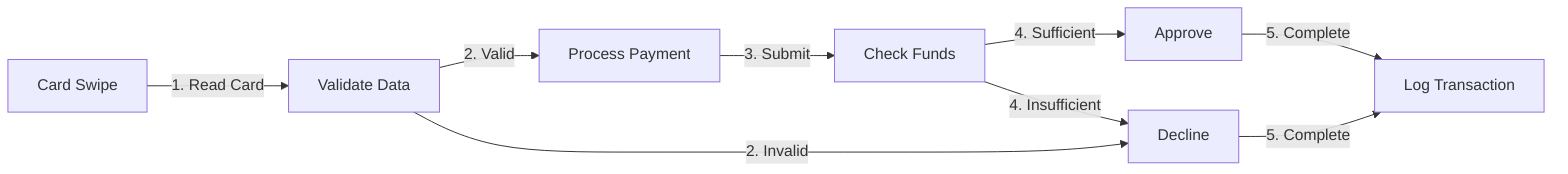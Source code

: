 graph LR
    A[Card Swipe] -->|1. Read Card| B[Validate Data]
    B -->|2. Valid| C[Process Payment]
    B -->|2. Invalid| F[Decline]
    C -->|3. Submit| D[Check Funds]
    D -->|4. Sufficient| E[Approve]
    D -->|4. Insufficient| F[Decline]
    E -->|5. Complete| G[Log Transaction]
    F -->|5. Complete| G[Log Transaction]